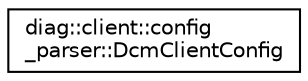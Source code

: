 digraph "Graphical Class Hierarchy"
{
 // LATEX_PDF_SIZE
  edge [fontname="Helvetica",fontsize="10",labelfontname="Helvetica",labelfontsize="10"];
  node [fontname="Helvetica",fontsize="10",shape=record];
  rankdir="LR";
  Node0 [label="diag::client::config\l_parser::DcmClientConfig",height=0.2,width=0.4,color="black", fillcolor="white", style="filled",URL="$structdiag_1_1client_1_1config__parser_1_1DcmClientConfig.html",tooltip=" "];
}
